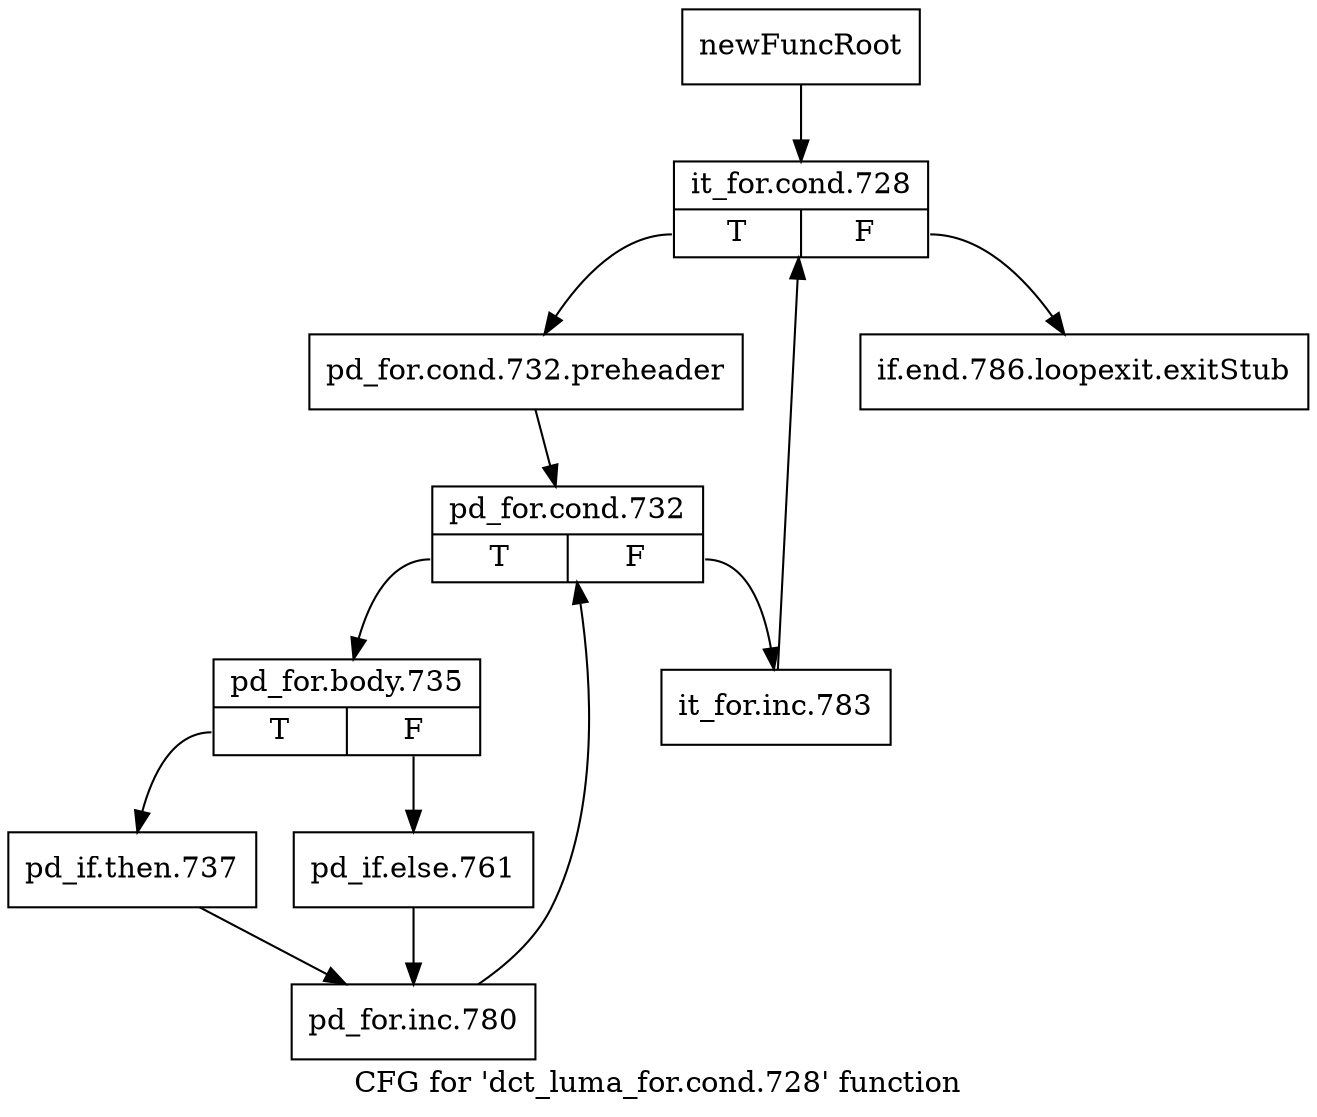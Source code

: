 digraph "CFG for 'dct_luma_for.cond.728' function" {
	label="CFG for 'dct_luma_for.cond.728' function";

	Node0x21fd320 [shape=record,label="{newFuncRoot}"];
	Node0x21fd320 -> Node0x21fd3c0;
	Node0x21fd370 [shape=record,label="{if.end.786.loopexit.exitStub}"];
	Node0x21fd3c0 [shape=record,label="{it_for.cond.728|{<s0>T|<s1>F}}"];
	Node0x21fd3c0:s0 -> Node0x21fd410;
	Node0x21fd3c0:s1 -> Node0x21fd370;
	Node0x21fd410 [shape=record,label="{pd_for.cond.732.preheader}"];
	Node0x21fd410 -> Node0x21fd460;
	Node0x21fd460 [shape=record,label="{pd_for.cond.732|{<s0>T|<s1>F}}"];
	Node0x21fd460:s0 -> Node0x21fd500;
	Node0x21fd460:s1 -> Node0x21fd4b0;
	Node0x21fd4b0 [shape=record,label="{it_for.inc.783}"];
	Node0x21fd4b0 -> Node0x21fd3c0;
	Node0x21fd500 [shape=record,label="{pd_for.body.735|{<s0>T|<s1>F}}"];
	Node0x21fd500:s0 -> Node0x21fd5a0;
	Node0x21fd500:s1 -> Node0x21fd550;
	Node0x21fd550 [shape=record,label="{pd_if.else.761}"];
	Node0x21fd550 -> Node0x21fd5f0;
	Node0x21fd5a0 [shape=record,label="{pd_if.then.737}"];
	Node0x21fd5a0 -> Node0x21fd5f0;
	Node0x21fd5f0 [shape=record,label="{pd_for.inc.780}"];
	Node0x21fd5f0 -> Node0x21fd460;
}

